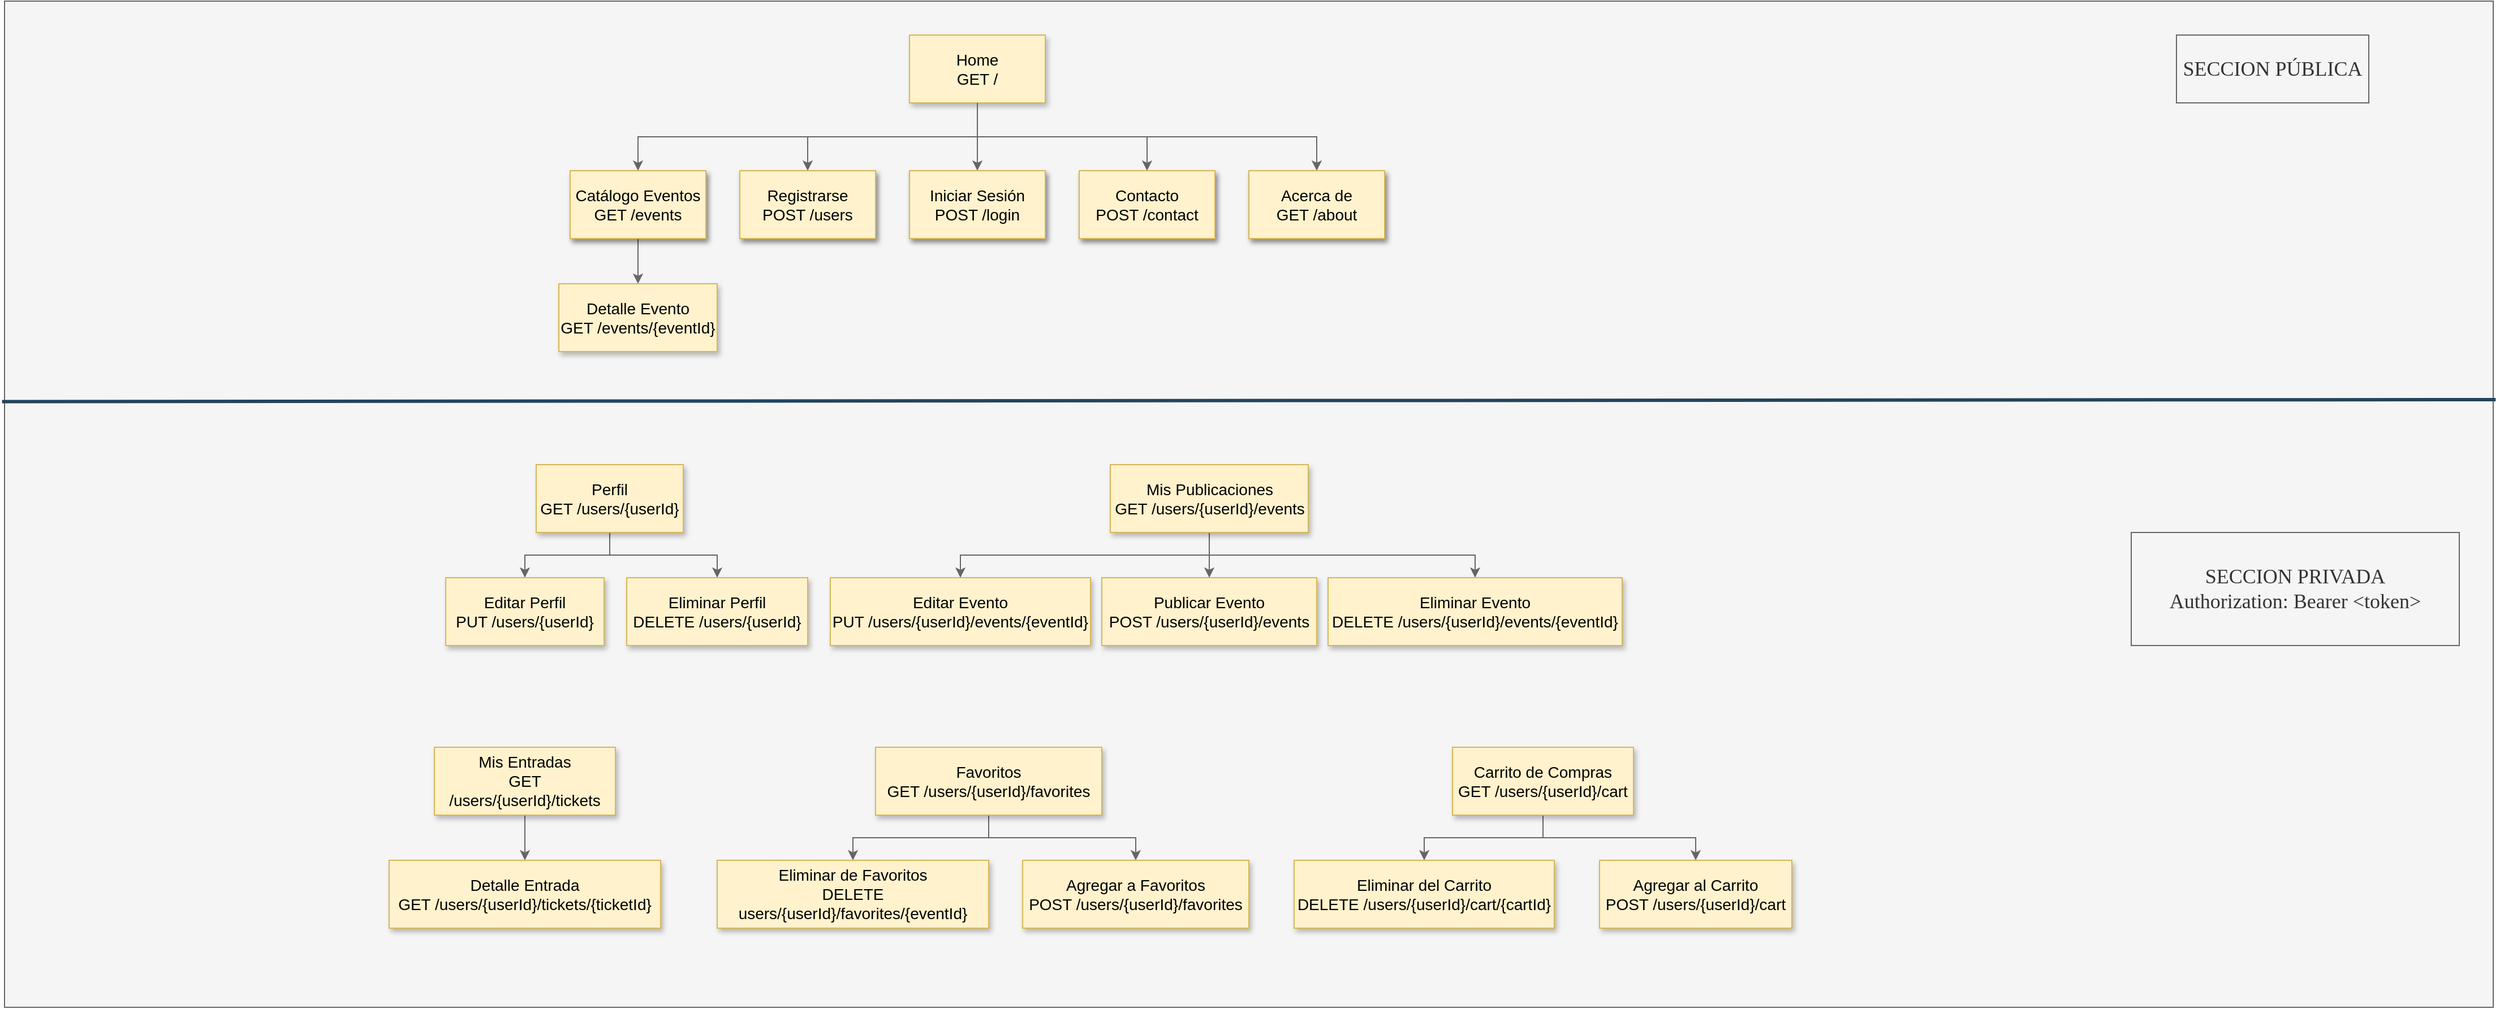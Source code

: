<mxfile version="20.8.16" type="device"><diagram id="R2lEEEUBdFMjLlhIrx00" name="Navegacion Entre Vistas"><mxGraphModel dx="2107" dy="1860" grid="1" gridSize="10" guides="1" tooltips="1" connect="1" arrows="1" fold="1" page="1" pageScale="1" pageWidth="850" pageHeight="1100" math="0" shadow="0" extFonts="Permanent Marker^https://fonts.googleapis.com/css?family=Permanent+Marker"><root><mxCell id="0"/><mxCell id="1" parent="0"/><mxCell id="qS4FHhvxyEc8K_sMQfj4-34" value="" style="rounded=0;whiteSpace=wrap;html=1;shadow=0;labelBackgroundColor=default;labelBorderColor=none;strokeWidth=1;fontFamily=Verdana;fontSize=16;fillColor=#f5f5f5;endArrow=classic;strokeColor=#666666;" parent="1" vertex="1"><mxGeometry x="-460" y="-90" width="2200" height="890" as="geometry"/></mxCell><mxCell id="qS4FHhvxyEc8K_sMQfj4-19" style="edgeStyle=orthogonalEdgeStyle;rounded=0;orthogonalLoop=1;jettySize=auto;html=1;shadow=0;strokeWidth=1;fontFamily=Verdana;fontSize=16;fillColor=#f5f5f5;strokeColor=#666666;exitX=0.5;exitY=1;exitDx=0;exitDy=0;" parent="1" source="qS4FHhvxyEc8K_sMQfj4-2" target="qS4FHhvxyEc8K_sMQfj4-5" edge="1"><mxGeometry relative="1" as="geometry"/></mxCell><mxCell id="qS4FHhvxyEc8K_sMQfj4-37" style="edgeStyle=orthogonalEdgeStyle;rounded=0;orthogonalLoop=1;jettySize=auto;html=1;entryX=0.5;entryY=0;entryDx=0;entryDy=0;shadow=0;strokeWidth=1;fontFamily=Verdana;fontSize=16;exitX=0.5;exitY=1;exitDx=0;exitDy=0;strokeColor=#666666;fillColor=#f5f5f5;" parent="1" source="qS4FHhvxyEc8K_sMQfj4-2" target="qS4FHhvxyEc8K_sMQfj4-35" edge="1"><mxGeometry relative="1" as="geometry"/></mxCell><mxCell id="qS4FHhvxyEc8K_sMQfj4-38" style="edgeStyle=orthogonalEdgeStyle;rounded=0;orthogonalLoop=1;jettySize=auto;html=1;entryX=0.5;entryY=0;entryDx=0;entryDy=0;shadow=0;strokeWidth=1;fontFamily=Verdana;fontSize=16;exitX=0.5;exitY=1;exitDx=0;exitDy=0;strokeColor=#666666;fillColor=#f5f5f5;" parent="1" source="qS4FHhvxyEc8K_sMQfj4-2" target="qS4FHhvxyEc8K_sMQfj4-36" edge="1"><mxGeometry relative="1" as="geometry"/></mxCell><mxCell id="qS4FHhvxyEc8K_sMQfj4-2" value="Home&lt;br style=&quot;font-size: 14px;&quot;&gt;GET /" style="rounded=0;whiteSpace=wrap;html=1;fillColor=#fff2cc;strokeWidth=1;shadow=1;strokeColor=#d6b656;fontSize=14;" parent="1" vertex="1"><mxGeometry x="340" y="-60" width="120" height="60" as="geometry"/></mxCell><mxCell id="qS4FHhvxyEc8K_sMQfj4-3" value="Iniciar Sesión&lt;br&gt;POST /login" style="rounded=0;whiteSpace=wrap;html=1;fillColor=#fff2cc;strokeWidth=1;shadow=1;strokeColor=#d6b656;" parent="1" vertex="1"><mxGeometry x="340" y="60" width="120" height="60" as="geometry"/></mxCell><mxCell id="qS4FHhvxyEc8K_sMQfj4-4" value="Registrarse&lt;br&gt;POST /users" style="rounded=0;whiteSpace=wrap;html=1;fillColor=#fff2cc;strokeWidth=1;shadow=1;strokeColor=#d6b656;" parent="1" vertex="1"><mxGeometry x="190" y="60" width="120" height="60" as="geometry"/></mxCell><mxCell id="qS4FHhvxyEc8K_sMQfj4-31" style="edgeStyle=orthogonalEdgeStyle;rounded=0;orthogonalLoop=1;jettySize=auto;html=1;entryX=0.5;entryY=0;entryDx=0;entryDy=0;shadow=0;strokeWidth=1;fontFamily=Verdana;fontSize=16;strokeColor=#666666;fillColor=#f5f5f5;" parent="1" source="qS4FHhvxyEc8K_sMQfj4-5" target="qS4FHhvxyEc8K_sMQfj4-30" edge="1"><mxGeometry relative="1" as="geometry"/></mxCell><mxCell id="qS4FHhvxyEc8K_sMQfj4-5" value="Catálogo Eventos&lt;br&gt;GET /events" style="rounded=0;whiteSpace=wrap;html=1;fillColor=#fff2cc;strokeWidth=1;shadow=1;strokeColor=#d6b656;" parent="1" vertex="1"><mxGeometry x="40" y="60" width="120" height="60" as="geometry"/></mxCell><mxCell id="qS4FHhvxyEc8K_sMQfj4-6" value="Publicar Evento&lt;br&gt;POST /users/{userId}/events" style="rounded=0;whiteSpace=wrap;html=1;fillColor=#fff2cc;strokeWidth=1;shadow=1;strokeColor=#d6b656;fontSize=14;" parent="1" vertex="1"><mxGeometry x="510" y="420" width="190" height="60" as="geometry"/></mxCell><mxCell id="qS4FHhvxyEc8K_sMQfj4-24" style="edgeStyle=orthogonalEdgeStyle;rounded=0;orthogonalLoop=1;jettySize=auto;html=1;entryX=0.5;entryY=0;entryDx=0;entryDy=0;shadow=0;strokeWidth=1;fontFamily=Verdana;fontSize=16;strokeColor=#666666;fillColor=#f5f5f5;exitX=0.5;exitY=1;exitDx=0;exitDy=0;" parent="1" source="qS4FHhvxyEc8K_sMQfj4-7" target="qS4FHhvxyEc8K_sMQfj4-9" edge="1"><mxGeometry relative="1" as="geometry"/></mxCell><mxCell id="qS4FHhvxyEc8K_sMQfj4-25" style="edgeStyle=orthogonalEdgeStyle;rounded=0;orthogonalLoop=1;jettySize=auto;html=1;entryX=0.5;entryY=0;entryDx=0;entryDy=0;shadow=0;strokeWidth=1;fontFamily=Verdana;fontSize=16;strokeColor=#666666;fillColor=#f5f5f5;exitX=0.5;exitY=1;exitDx=0;exitDy=0;" parent="1" source="qS4FHhvxyEc8K_sMQfj4-7" target="qS4FHhvxyEc8K_sMQfj4-6" edge="1"><mxGeometry relative="1" as="geometry"/></mxCell><mxCell id="oCAkIGCQLeUqzb28l4eS-13" style="edgeStyle=orthogonalEdgeStyle;rounded=0;orthogonalLoop=1;jettySize=auto;html=1;entryX=0.5;entryY=0;entryDx=0;entryDy=0;fontSize=16;exitX=0.5;exitY=1;exitDx=0;exitDy=0;fontFamily=Verdana;strokeColor=#666666;shadow=0;strokeWidth=1;fillColor=#f5f5f5;" edge="1" parent="1" source="qS4FHhvxyEc8K_sMQfj4-7" target="oCAkIGCQLeUqzb28l4eS-9"><mxGeometry relative="1" as="geometry"/></mxCell><mxCell id="qS4FHhvxyEc8K_sMQfj4-7" value="Mis Publicaciones&lt;br&gt;GET /users/{userId}/events" style="rounded=0;whiteSpace=wrap;html=1;fillColor=#fff2cc;strokeWidth=1;shadow=1;strokeColor=#d6b656;fontSize=14;" parent="1" vertex="1"><mxGeometry x="517.5" y="320" width="175" height="60" as="geometry"/></mxCell><mxCell id="qS4FHhvxyEc8K_sMQfj4-9" value="Editar Evento&lt;br&gt;PUT /users/{userId}/events/{eventId}" style="rounded=0;whiteSpace=wrap;html=1;fillColor=#fff2cc;strokeWidth=1;shadow=1;strokeColor=#d6b656;fontSize=14;" parent="1" vertex="1"><mxGeometry x="270" y="420" width="230" height="60" as="geometry"/></mxCell><mxCell id="qS4FHhvxyEc8K_sMQfj4-32" style="edgeStyle=orthogonalEdgeStyle;rounded=0;orthogonalLoop=1;jettySize=auto;html=1;entryX=0.5;entryY=0;entryDx=0;entryDy=0;shadow=0;strokeWidth=1;fontFamily=Verdana;fontSize=16;strokeColor=#666666;fillColor=#f5f5f5;" parent="1" source="qS4FHhvxyEc8K_sMQfj4-10" target="qS4FHhvxyEc8K_sMQfj4-18" edge="1"><mxGeometry relative="1" as="geometry"/></mxCell><mxCell id="qS4FHhvxyEc8K_sMQfj4-10" value="Mis Entradas&lt;br&gt;GET /users/{userId}/tickets" style="rounded=0;whiteSpace=wrap;html=1;fillColor=#fff2cc;strokeWidth=1;shadow=1;strokeColor=#d6b656;fontSize=14;" parent="1" vertex="1"><mxGeometry x="-80" y="570" width="160" height="60" as="geometry"/></mxCell><mxCell id="qS4FHhvxyEc8K_sMQfj4-12" value="SECCION PÚBLICA" style="text;html=1;strokeColor=#666666;fillColor=#f5f5f5;align=center;verticalAlign=middle;whiteSpace=wrap;rounded=0;fontSize=18;fontFamily=Verdana;labelBackgroundColor=none;labelBorderColor=none;fontColor=#333333;" parent="1" vertex="1"><mxGeometry x="1460" y="-60" width="170" height="60" as="geometry"/></mxCell><mxCell id="qS4FHhvxyEc8K_sMQfj4-13" value="SECCION PRIVADA&lt;br style=&quot;font-size: 18px;&quot;&gt;&lt;font style=&quot;font-size: 18px;&quot;&gt;Authorization: Bearer &amp;lt;token&amp;gt;&lt;/font&gt;" style="text;html=1;strokeColor=#666666;fillColor=#f5f5f5;align=center;verticalAlign=middle;whiteSpace=wrap;rounded=0;fontSize=18;fontFamily=Verdana;labelBackgroundColor=none;labelBorderColor=none;fontColor=#333333;" parent="1" vertex="1"><mxGeometry x="1420" y="380" width="290" height="100" as="geometry"/></mxCell><mxCell id="qS4FHhvxyEc8K_sMQfj4-22" style="edgeStyle=orthogonalEdgeStyle;rounded=0;orthogonalLoop=1;jettySize=auto;html=1;shadow=0;strokeWidth=1;fontFamily=Verdana;fontSize=16;strokeColor=#666666;fillColor=#f5f5f5;" parent="1" source="qS4FHhvxyEc8K_sMQfj4-14" target="qS4FHhvxyEc8K_sMQfj4-15" edge="1"><mxGeometry relative="1" as="geometry"/></mxCell><mxCell id="oCAkIGCQLeUqzb28l4eS-8" style="edgeStyle=orthogonalEdgeStyle;rounded=0;orthogonalLoop=1;jettySize=auto;html=1;fontSize=16;fontFamily=Verdana;strokeColor=#666666;shadow=0;strokeWidth=1;fillColor=#f5f5f5;" edge="1" parent="1" source="qS4FHhvxyEc8K_sMQfj4-14" target="oCAkIGCQLeUqzb28l4eS-6"><mxGeometry relative="1" as="geometry"/></mxCell><mxCell id="qS4FHhvxyEc8K_sMQfj4-14" value="Perfil&lt;br&gt;GET /users/{userId}" style="rounded=0;whiteSpace=wrap;html=1;fillColor=#fff2cc;strokeWidth=1;shadow=1;strokeColor=#d6b656;fontSize=14;" parent="1" vertex="1"><mxGeometry x="10" y="320" width="130" height="60" as="geometry"/></mxCell><mxCell id="qS4FHhvxyEc8K_sMQfj4-15" value="Editar Perfil&lt;br&gt;PUT /users/{userId}" style="rounded=0;whiteSpace=wrap;html=1;fillColor=#fff2cc;strokeWidth=1;shadow=1;strokeColor=#d6b656;fontSize=14;" parent="1" vertex="1"><mxGeometry x="-70" y="420" width="140" height="60" as="geometry"/></mxCell><mxCell id="oCAkIGCQLeUqzb28l4eS-17" style="edgeStyle=orthogonalEdgeStyle;rounded=0;orthogonalLoop=1;jettySize=auto;html=1;entryX=0.5;entryY=0;entryDx=0;entryDy=0;fontSize=16;fontFamily=Verdana;strokeColor=#666666;shadow=0;strokeWidth=1;fillColor=#f5f5f5;" edge="1" parent="1" source="qS4FHhvxyEc8K_sMQfj4-17" target="oCAkIGCQLeUqzb28l4eS-14"><mxGeometry relative="1" as="geometry"/></mxCell><mxCell id="oCAkIGCQLeUqzb28l4eS-18" style="edgeStyle=orthogonalEdgeStyle;rounded=0;orthogonalLoop=1;jettySize=auto;html=1;entryX=0.5;entryY=0;entryDx=0;entryDy=0;fontSize=16;fontFamily=Verdana;strokeColor=#666666;shadow=0;strokeWidth=1;fillColor=#f5f5f5;" edge="1" parent="1" source="qS4FHhvxyEc8K_sMQfj4-17" target="oCAkIGCQLeUqzb28l4eS-15"><mxGeometry relative="1" as="geometry"/></mxCell><mxCell id="qS4FHhvxyEc8K_sMQfj4-17" value="Favoritos&lt;br&gt;GET /users/{userId}/favorites" style="rounded=0;whiteSpace=wrap;html=1;fillColor=#fff2cc;strokeWidth=1;shadow=1;strokeColor=#d6b656;fontSize=14;" parent="1" vertex="1"><mxGeometry x="310" y="570" width="200" height="60" as="geometry"/></mxCell><mxCell id="qS4FHhvxyEc8K_sMQfj4-18" value="Detalle Entrada&lt;br&gt;GET /users/{userId}/tickets/{ticketId}" style="rounded=0;whiteSpace=wrap;html=1;fillColor=#fff2cc;strokeWidth=1;shadow=1;strokeColor=#d6b656;fontSize=14;" parent="1" vertex="1"><mxGeometry x="-120" y="670" width="240" height="60" as="geometry"/></mxCell><mxCell id="qS4FHhvxyEc8K_sMQfj4-20" style="edgeStyle=orthogonalEdgeStyle;rounded=0;orthogonalLoop=1;jettySize=auto;html=1;shadow=0;strokeWidth=1;fontFamily=Verdana;fontSize=16;fillColor=#f5f5f5;strokeColor=#666666;exitX=0.5;exitY=1;exitDx=0;exitDy=0;entryX=0.5;entryY=0;entryDx=0;entryDy=0;" parent="1" source="qS4FHhvxyEc8K_sMQfj4-2" target="qS4FHhvxyEc8K_sMQfj4-4" edge="1"><mxGeometry relative="1" as="geometry"><mxPoint x="260" as="sourcePoint"/><mxPoint x="110" y="70" as="targetPoint"/></mxGeometry></mxCell><mxCell id="qS4FHhvxyEc8K_sMQfj4-21" style="edgeStyle=orthogonalEdgeStyle;rounded=0;orthogonalLoop=1;jettySize=auto;html=1;shadow=0;strokeWidth=1;fontFamily=Verdana;fontSize=16;fillColor=#f5f5f5;strokeColor=#666666;exitX=0.5;exitY=1;exitDx=0;exitDy=0;entryX=0.5;entryY=0;entryDx=0;entryDy=0;" parent="1" source="qS4FHhvxyEc8K_sMQfj4-2" target="qS4FHhvxyEc8K_sMQfj4-3" edge="1"><mxGeometry relative="1" as="geometry"><mxPoint x="260" as="sourcePoint"/><mxPoint x="260" y="70" as="targetPoint"/></mxGeometry></mxCell><mxCell id="qS4FHhvxyEc8K_sMQfj4-30" value="Detalle Evento&lt;br style=&quot;font-size: 14px;&quot;&gt;GET /events/{eventId}" style="rounded=0;whiteSpace=wrap;html=1;fillColor=#fff2cc;strokeWidth=1;shadow=1;strokeColor=#d6b656;fontSize=14;" parent="1" vertex="1"><mxGeometry x="30" y="160" width="140" height="60" as="geometry"/></mxCell><mxCell id="oCAkIGCQLeUqzb28l4eS-19" style="edgeStyle=orthogonalEdgeStyle;rounded=0;orthogonalLoop=1;jettySize=auto;html=1;entryX=0.5;entryY=0;entryDx=0;entryDy=0;fontSize=16;fontFamily=Verdana;strokeColor=#666666;shadow=0;strokeWidth=1;fillColor=#f5f5f5;" edge="1" parent="1" source="qS4FHhvxyEc8K_sMQfj4-33" target="oCAkIGCQLeUqzb28l4eS-16"><mxGeometry relative="1" as="geometry"/></mxCell><mxCell id="ZIRIie7RUvCMzfuBjiT7-1" style="edgeStyle=orthogonalEdgeStyle;rounded=0;orthogonalLoop=1;jettySize=auto;html=1;entryX=0.5;entryY=0;entryDx=0;entryDy=0;strokeWidth=1;fontSize=16;fontFamily=Verdana;strokeColor=#666666;shadow=0;fillColor=#f5f5f5;" edge="1" parent="1" source="qS4FHhvxyEc8K_sMQfj4-33" target="oCAkIGCQLeUqzb28l4eS-21"><mxGeometry relative="1" as="geometry"/></mxCell><mxCell id="qS4FHhvxyEc8K_sMQfj4-33" value="Carrito de Compras&lt;br&gt;GET /users/{userId}/cart" style="rounded=0;whiteSpace=wrap;html=1;fillColor=#fff2cc;strokeWidth=1;shadow=1;strokeColor=#d6b656;fontSize=14;" parent="1" vertex="1"><mxGeometry x="820" y="570" width="160" height="60" as="geometry"/></mxCell><mxCell id="qS4FHhvxyEc8K_sMQfj4-35" value="Contacto&lt;br&gt;POST /contact" style="rounded=0;whiteSpace=wrap;html=1;fillColor=#fff2cc;strokeWidth=1;shadow=1;strokeColor=#d6b656;" parent="1" vertex="1"><mxGeometry x="490" y="60" width="120" height="60" as="geometry"/></mxCell><mxCell id="qS4FHhvxyEc8K_sMQfj4-36" value="Acerca de&lt;br&gt;GET /about" style="rounded=0;whiteSpace=wrap;html=1;fillColor=#fff2cc;strokeWidth=1;shadow=1;strokeColor=#d6b656;" parent="1" vertex="1"><mxGeometry x="640" y="60" width="120" height="60" as="geometry"/></mxCell><mxCell id="oCAkIGCQLeUqzb28l4eS-1" value="Catálogo Eventos&lt;br style=&quot;font-size: 14px;&quot;&gt;GET /events" style="rounded=0;whiteSpace=wrap;html=1;fillColor=#fff2cc;strokeWidth=1;shadow=1;strokeColor=#d6b656;fontSize=14;" vertex="1" parent="1"><mxGeometry x="40" y="60" width="120" height="60" as="geometry"/></mxCell><mxCell id="oCAkIGCQLeUqzb28l4eS-2" value="Registrarse&lt;br style=&quot;font-size: 14px;&quot;&gt;POST /users" style="rounded=0;whiteSpace=wrap;html=1;fillColor=#fff2cc;strokeWidth=1;shadow=1;strokeColor=#d6b656;fontSize=14;" vertex="1" parent="1"><mxGeometry x="190" y="60" width="120" height="60" as="geometry"/></mxCell><mxCell id="oCAkIGCQLeUqzb28l4eS-3" value="Iniciar Sesión&lt;br style=&quot;font-size: 14px;&quot;&gt;POST /login" style="rounded=0;whiteSpace=wrap;html=1;fillColor=#fff2cc;strokeWidth=1;shadow=1;strokeColor=#d6b656;fontSize=14;" vertex="1" parent="1"><mxGeometry x="340" y="60" width="120" height="60" as="geometry"/></mxCell><mxCell id="oCAkIGCQLeUqzb28l4eS-4" value="Contacto&lt;br style=&quot;font-size: 14px;&quot;&gt;POST /contact" style="rounded=0;whiteSpace=wrap;html=1;fillColor=#fff2cc;strokeWidth=1;shadow=1;strokeColor=#d6b656;fontSize=14;" vertex="1" parent="1"><mxGeometry x="490" y="60" width="120" height="60" as="geometry"/></mxCell><mxCell id="oCAkIGCQLeUqzb28l4eS-5" value="Acerca de&lt;br style=&quot;font-size: 14px;&quot;&gt;GET /about" style="rounded=0;whiteSpace=wrap;html=1;fillColor=#fff2cc;strokeWidth=1;shadow=1;strokeColor=#d6b656;fontSize=14;" vertex="1" parent="1"><mxGeometry x="640" y="60" width="120" height="60" as="geometry"/></mxCell><mxCell id="oCAkIGCQLeUqzb28l4eS-6" value="Eliminar Perfil&lt;br&gt;DELETE /users/{userId}" style="rounded=0;whiteSpace=wrap;html=1;fillColor=#fff2cc;strokeWidth=1;shadow=1;strokeColor=#d6b656;fontSize=14;" vertex="1" parent="1"><mxGeometry x="90" y="420" width="160" height="60" as="geometry"/></mxCell><mxCell id="oCAkIGCQLeUqzb28l4eS-9" value="Eliminar Evento&lt;br&gt;DELETE /users/{userId}/events/{eventId}" style="rounded=0;whiteSpace=wrap;html=1;fillColor=#fff2cc;strokeWidth=1;shadow=1;strokeColor=#d6b656;fontSize=14;" vertex="1" parent="1"><mxGeometry x="710" y="420" width="260" height="60" as="geometry"/></mxCell><mxCell id="oCAkIGCQLeUqzb28l4eS-14" value="Eliminar de Favoritos&lt;br&gt;DELETE users/{userId}/favorites/{eventId}" style="rounded=0;whiteSpace=wrap;html=1;fillColor=#fff2cc;strokeWidth=1;shadow=1;strokeColor=#d6b656;fontSize=14;" vertex="1" parent="1"><mxGeometry x="170" y="670" width="240" height="60" as="geometry"/></mxCell><mxCell id="oCAkIGCQLeUqzb28l4eS-15" value="Agregar a Favoritos&lt;br&gt;POST /users/{userId}/favorites" style="rounded=0;whiteSpace=wrap;html=1;fillColor=#fff2cc;strokeWidth=1;shadow=1;strokeColor=#d6b656;fontSize=14;" vertex="1" parent="1"><mxGeometry x="440" y="670" width="200" height="60" as="geometry"/></mxCell><mxCell id="oCAkIGCQLeUqzb28l4eS-16" value="Eliminar del Carrito&lt;br&gt;DELETE /users/{userId}/cart/{cartId}" style="rounded=0;whiteSpace=wrap;html=1;fillColor=#fff2cc;strokeWidth=1;shadow=1;strokeColor=#d6b656;fontSize=14;" vertex="1" parent="1"><mxGeometry x="680" y="670" width="230" height="60" as="geometry"/></mxCell><mxCell id="oCAkIGCQLeUqzb28l4eS-20" value="" style="endArrow=none;html=1;rounded=0;fontSize=18;entryX=-0.001;entryY=0.398;entryDx=0;entryDy=0;entryPerimeter=0;exitX=1.001;exitY=0.396;exitDx=0;exitDy=0;exitPerimeter=0;strokeWidth=3;fillColor=#bac8d3;strokeColor=#23445d;" edge="1" parent="1" source="qS4FHhvxyEc8K_sMQfj4-34" target="qS4FHhvxyEc8K_sMQfj4-34"><mxGeometry width="50" height="50" relative="1" as="geometry"><mxPoint x="-100" y="370" as="sourcePoint"/><mxPoint x="-50" y="320" as="targetPoint"/></mxGeometry></mxCell><mxCell id="oCAkIGCQLeUqzb28l4eS-21" value="Agregar al Carrito&lt;br&gt;POST /users/{userId}/cart" style="rounded=0;whiteSpace=wrap;html=1;fillColor=#fff2cc;strokeWidth=1;shadow=1;strokeColor=#d6b656;fontSize=14;" vertex="1" parent="1"><mxGeometry x="950" y="670" width="170" height="60" as="geometry"/></mxCell></root></mxGraphModel></diagram></mxfile>